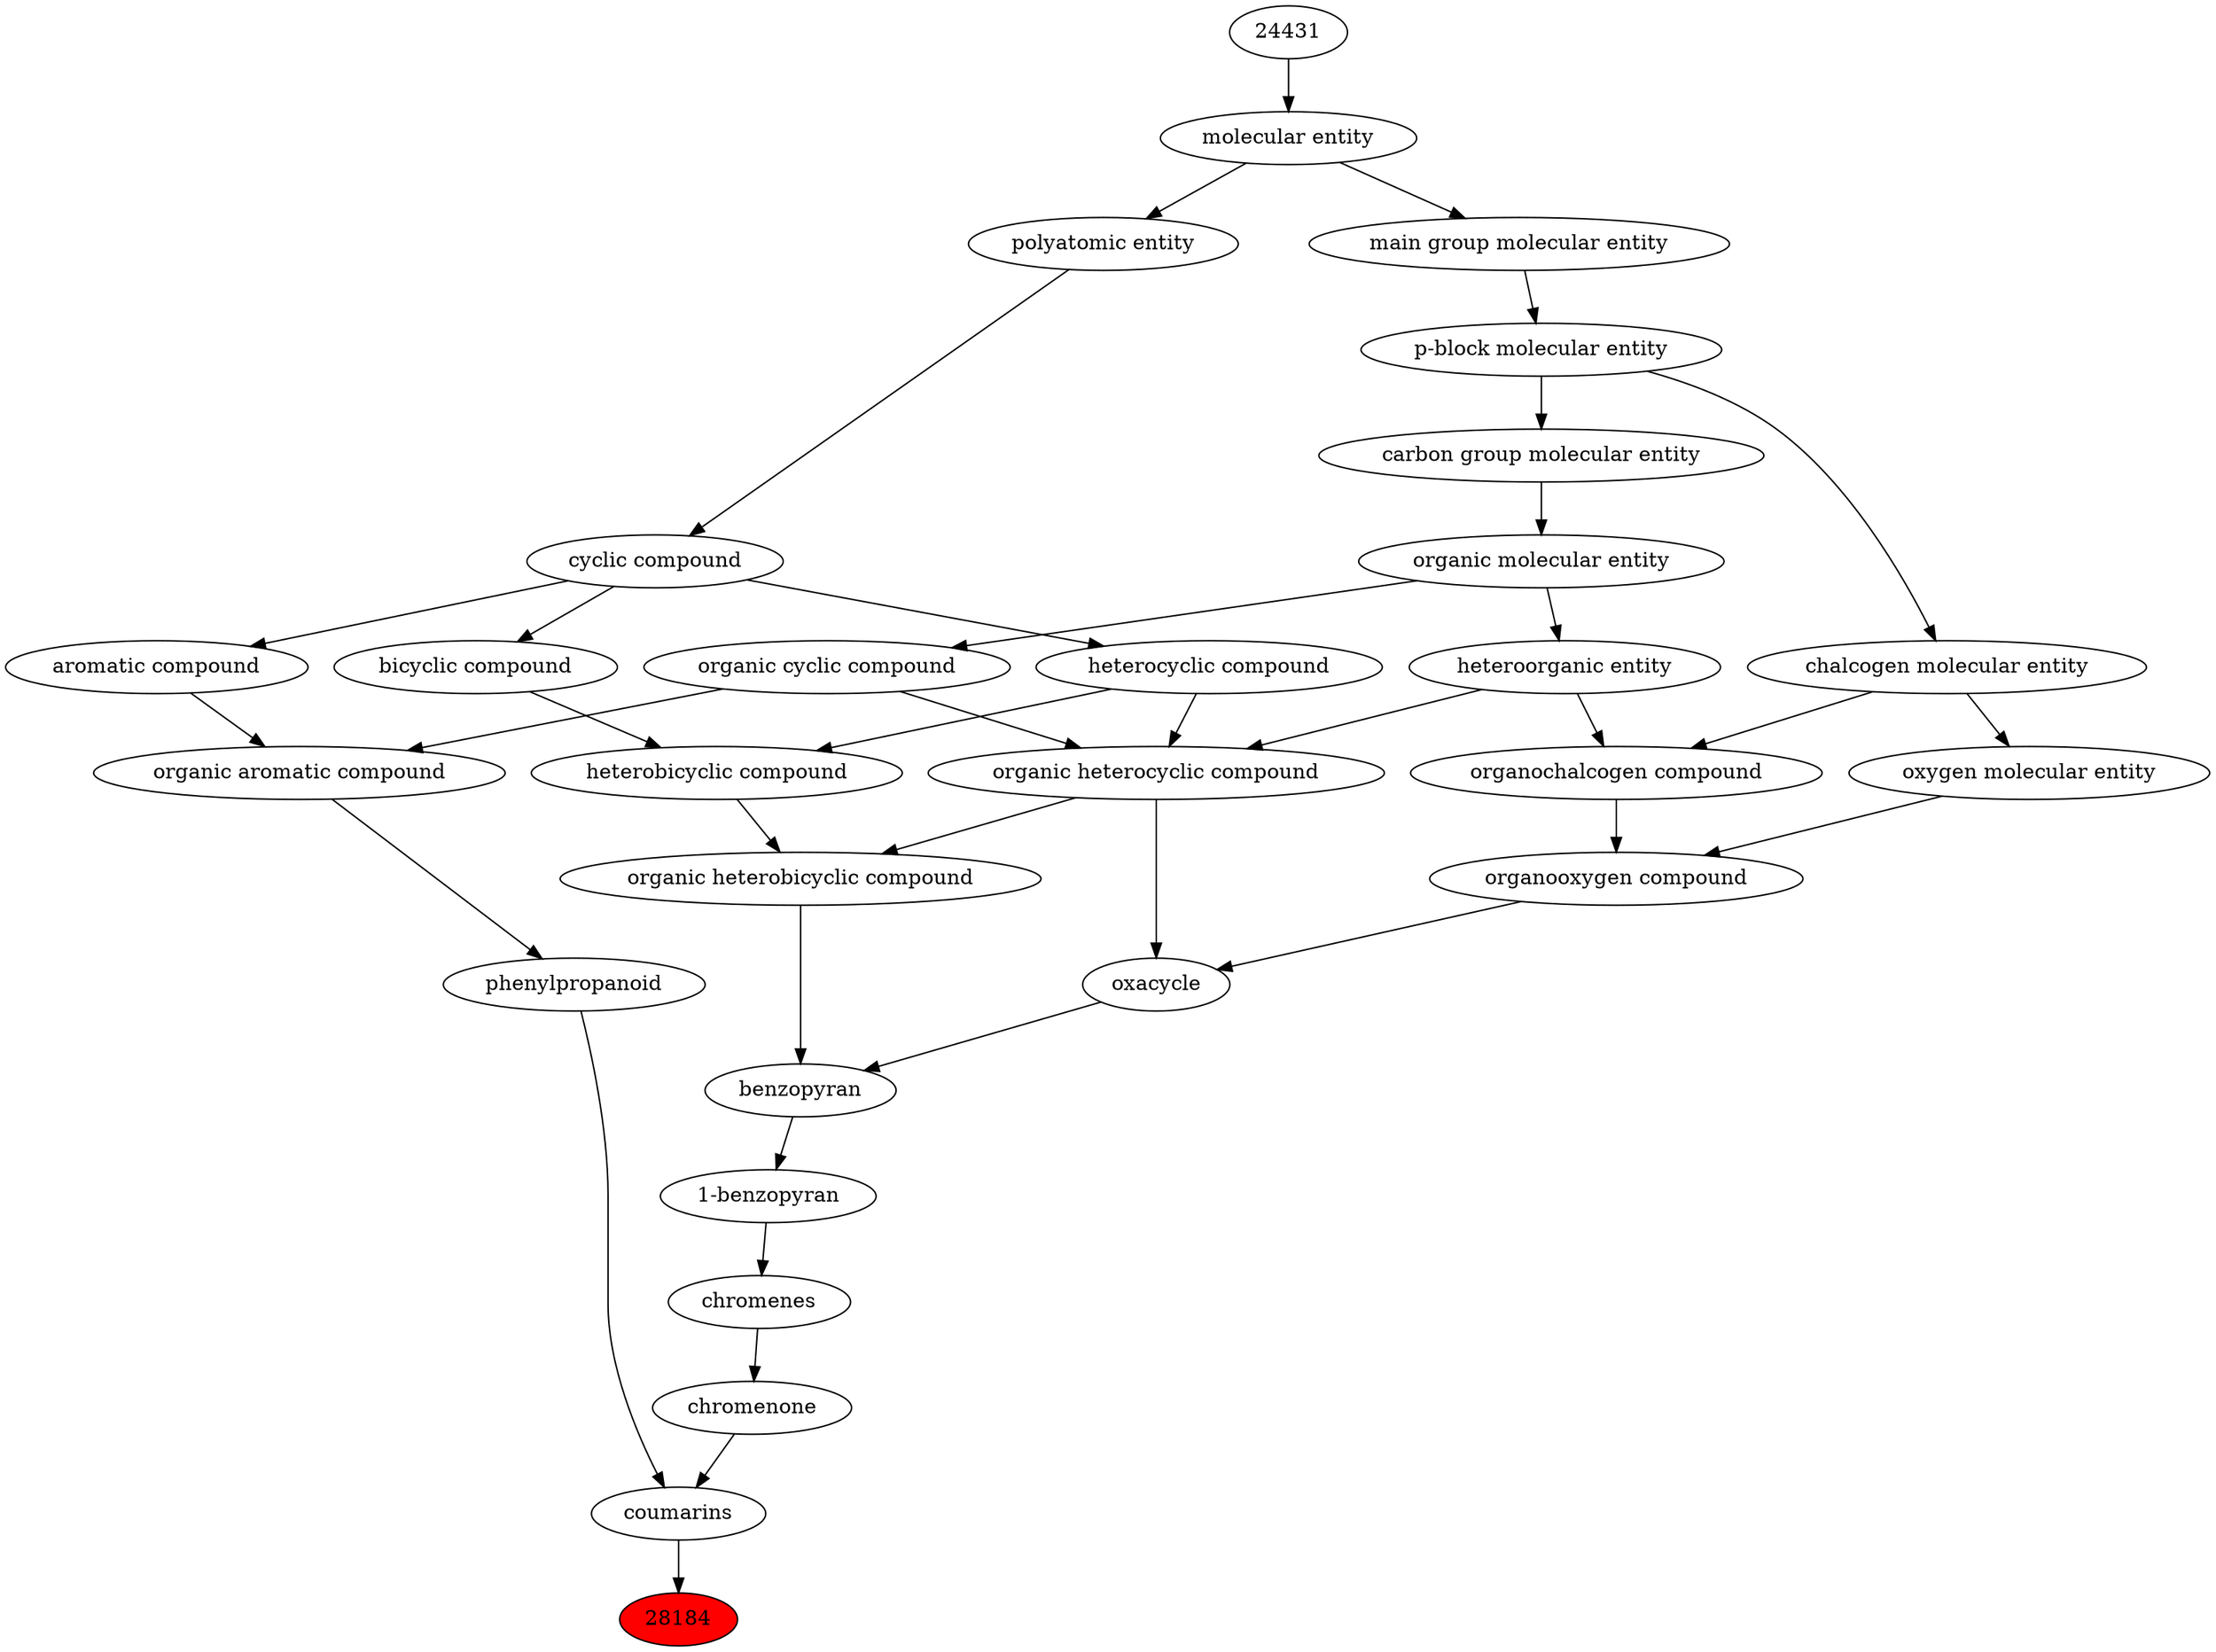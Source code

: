 digraph tree{ 
28184 [label="28184" fillcolor=red style=filled]
23403 -> 28184
23403 [label="coumarins"]
26004 -> 23403
38445 -> 23403
26004 [label="phenylpropanoid"]
33659 -> 26004
38445 [label="chromenone"]
23232 -> 38445
33659 [label="organic aromatic compound"]
33832 -> 33659
33655 -> 33659
23232 [label="chromenes"]
38443 -> 23232
33832 [label="organic cyclic compound"]
50860 -> 33832
33655 [label="aromatic compound"]
33595 -> 33655
38443 [label="1-benzopyran"]
22727 -> 38443
50860 [label="organic molecular entity"]
33582 -> 50860
33595 [label="cyclic compound"]
36357 -> 33595
22727 [label="benzopyran"]
38104 -> 22727
27171 -> 22727
33582 [label="carbon group molecular entity"]
33675 -> 33582
36357 [label="polyatomic entity"]
23367 -> 36357
38104 [label="oxacycle"]
24532 -> 38104
36963 -> 38104
27171 [label="organic heterobicyclic compound"]
33672 -> 27171
24532 -> 27171
33675 [label="p-block molecular entity"]
33579 -> 33675
23367 [label="molecular entity"]
24431 -> 23367
24532 [label="organic heterocyclic compound"]
33285 -> 24532
33832 -> 24532
5686 -> 24532
36963 [label="organooxygen compound"]
36962 -> 36963
25806 -> 36963
33672 [label="heterobicyclic compound"]
33636 -> 33672
5686 -> 33672
33579 [label="main group molecular entity"]
23367 -> 33579
24431 [label="24431"]
33285 [label="heteroorganic entity"]
50860 -> 33285
5686 [label="heterocyclic compound"]
33595 -> 5686
36962 [label="organochalcogen compound"]
33285 -> 36962
33304 -> 36962
25806 [label="oxygen molecular entity"]
33304 -> 25806
33636 [label="bicyclic compound"]
33595 -> 33636
33304 [label="chalcogen molecular entity"]
33675 -> 33304
}